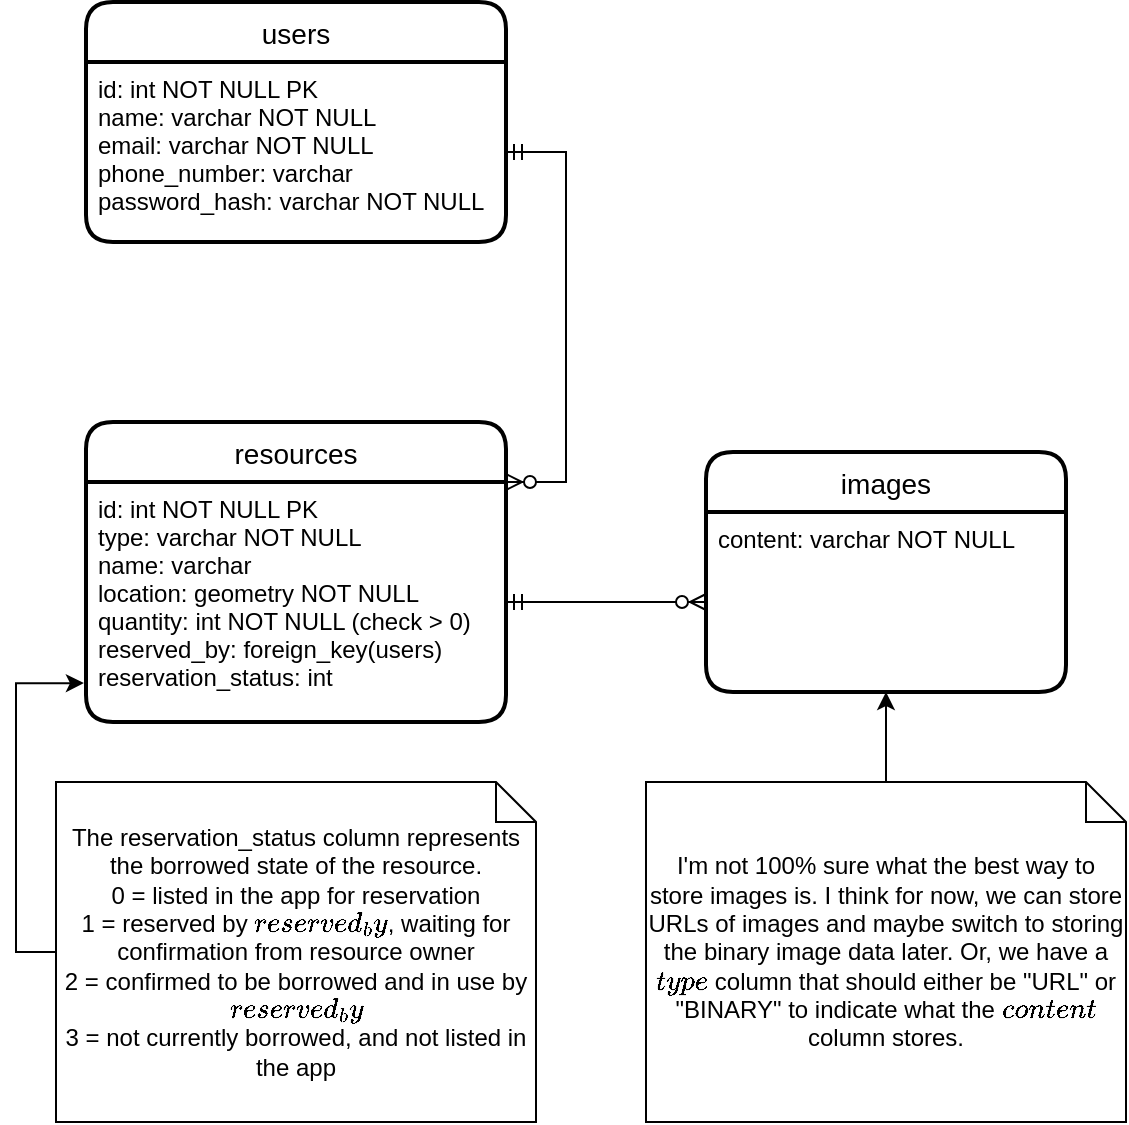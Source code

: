 <mxfile>
    <diagram id="0EbGmxLs03rvGyQIjWrv" name="Page-1">
        <mxGraphModel dx="890" dy="416" grid="1" gridSize="10" guides="1" tooltips="1" connect="1" arrows="1" fold="1" page="1" pageScale="1" pageWidth="850" pageHeight="1100" math="0" shadow="0">
            <root>
                <mxCell id="0"/>
                <mxCell id="1" parent="0"/>
                <mxCell id="BZzWXipZtvT7cpwbV_F--1" value="users" style="swimlane;childLayout=stackLayout;horizontal=1;startSize=30;horizontalStack=0;rounded=1;fontSize=14;fontStyle=0;strokeWidth=2;resizeParent=0;resizeLast=1;shadow=0;dashed=0;align=center;" parent="1" vertex="1">
                    <mxGeometry x="240" y="170" width="210" height="120" as="geometry"/>
                </mxCell>
                <mxCell id="BZzWXipZtvT7cpwbV_F--2" value="id: int NOT NULL PK&#10;name: varchar NOT NULL&#10;email: varchar NOT NULL&#10;phone_number: varchar&#10;password_hash: varchar NOT NULL&#10;" style="align=left;strokeColor=none;fillColor=none;spacingLeft=4;fontSize=12;verticalAlign=top;resizable=0;rotatable=0;part=1;" parent="BZzWXipZtvT7cpwbV_F--1" vertex="1">
                    <mxGeometry y="30" width="210" height="90" as="geometry"/>
                </mxCell>
                <mxCell id="BZzWXipZtvT7cpwbV_F--3" value="resources" style="swimlane;childLayout=stackLayout;horizontal=1;startSize=30;horizontalStack=0;rounded=1;fontSize=14;fontStyle=0;strokeWidth=2;resizeParent=0;resizeLast=1;shadow=0;dashed=0;align=center;" parent="1" vertex="1">
                    <mxGeometry x="240" y="380" width="210" height="150" as="geometry"/>
                </mxCell>
                <mxCell id="BZzWXipZtvT7cpwbV_F--4" value="id: int NOT NULL PK&#10;type: varchar NOT NULL&#10;name: varchar&#10;location: geometry NOT NULL&#10;quantity: int NOT NULL (check &gt; 0)&#10;reserved_by: foreign_key(users)&#10;reservation_status: int&#10;" style="align=left;strokeColor=none;fillColor=none;spacingLeft=4;fontSize=12;verticalAlign=top;resizable=0;rotatable=0;part=1;" parent="BZzWXipZtvT7cpwbV_F--3" vertex="1">
                    <mxGeometry y="30" width="210" height="120" as="geometry"/>
                </mxCell>
                <mxCell id="BZzWXipZtvT7cpwbV_F--6" value="images" style="swimlane;childLayout=stackLayout;horizontal=1;startSize=30;horizontalStack=0;rounded=1;fontSize=14;fontStyle=0;strokeWidth=2;resizeParent=0;resizeLast=1;shadow=0;dashed=0;align=center;" parent="1" vertex="1">
                    <mxGeometry x="550" y="395" width="180" height="120" as="geometry"/>
                </mxCell>
                <mxCell id="BZzWXipZtvT7cpwbV_F--7" value="content: varchar NOT NULL&#10;" style="align=left;strokeColor=none;fillColor=none;spacingLeft=4;fontSize=12;verticalAlign=top;resizable=0;rotatable=0;part=1;" parent="BZzWXipZtvT7cpwbV_F--6" vertex="1">
                    <mxGeometry y="30" width="180" height="90" as="geometry"/>
                </mxCell>
                <mxCell id="BZzWXipZtvT7cpwbV_F--9" value="" style="edgeStyle=orthogonalEdgeStyle;rounded=0;orthogonalLoop=1;jettySize=auto;html=1;" parent="1" source="BZzWXipZtvT7cpwbV_F--8" target="BZzWXipZtvT7cpwbV_F--7" edge="1">
                    <mxGeometry relative="1" as="geometry"/>
                </mxCell>
                <mxCell id="BZzWXipZtvT7cpwbV_F--8" value="I'm not 100% sure what the best way to store images is. I think for now, we can store URLs of images and maybe switch to storing the binary image data later. Or, we have a `type` column that should either be &quot;URL&quot; or &quot;BINARY&quot; to indicate what the `content` column stores." style="shape=note;size=20;whiteSpace=wrap;html=1;" parent="1" vertex="1">
                    <mxGeometry x="520" y="560" width="240" height="170" as="geometry"/>
                </mxCell>
                <mxCell id="BZzWXipZtvT7cpwbV_F--10" value="" style="edgeStyle=entityRelationEdgeStyle;fontSize=12;html=1;endArrow=ERzeroToMany;startArrow=ERmandOne;rounded=0;exitX=1;exitY=0.5;exitDx=0;exitDy=0;entryX=0;entryY=0.5;entryDx=0;entryDy=0;" parent="1" source="BZzWXipZtvT7cpwbV_F--4" target="BZzWXipZtvT7cpwbV_F--7" edge="1">
                    <mxGeometry width="100" height="100" relative="1" as="geometry">
                        <mxPoint x="450" y="540" as="sourcePoint"/>
                        <mxPoint x="550" y="440" as="targetPoint"/>
                    </mxGeometry>
                </mxCell>
                <mxCell id="BZzWXipZtvT7cpwbV_F--11" value="" style="edgeStyle=entityRelationEdgeStyle;fontSize=12;html=1;endArrow=ERzeroToMany;startArrow=ERmandOne;rounded=0;exitX=1;exitY=0.5;exitDx=0;exitDy=0;entryX=1;entryY=0;entryDx=0;entryDy=0;" parent="1" source="BZzWXipZtvT7cpwbV_F--2" target="BZzWXipZtvT7cpwbV_F--4" edge="1">
                    <mxGeometry width="100" height="100" relative="1" as="geometry">
                        <mxPoint x="460" y="480" as="sourcePoint"/>
                        <mxPoint x="560" y="480" as="targetPoint"/>
                    </mxGeometry>
                </mxCell>
                <mxCell id="2" value="The reservation_status column represents the borrowed state of the resource.&lt;br&gt;0 = listed in the app for reservation&lt;br&gt;1 = reserved by `reserved_by`, waiting for confirmation from resource owner&lt;br&gt;2 = confirmed to be borrowed and in use by `reserved_by`&lt;br&gt;3 = not currently borrowed, and not listed in the app" style="shape=note;size=20;whiteSpace=wrap;html=1;" parent="1" vertex="1">
                    <mxGeometry x="225" y="560" width="240" height="170" as="geometry"/>
                </mxCell>
                <mxCell id="3" value="" style="edgeStyle=orthogonalEdgeStyle;rounded=0;orthogonalLoop=1;jettySize=auto;html=1;exitX=0;exitY=0.5;exitDx=0;exitDy=0;exitPerimeter=0;entryX=-0.005;entryY=0.838;entryDx=0;entryDy=0;entryPerimeter=0;" parent="1" source="2" target="BZzWXipZtvT7cpwbV_F--4" edge="1">
                    <mxGeometry relative="1" as="geometry">
                        <mxPoint x="650" y="570" as="sourcePoint"/>
                        <mxPoint x="650" y="525" as="targetPoint"/>
                    </mxGeometry>
                </mxCell>
            </root>
        </mxGraphModel>
    </diagram>
</mxfile>
